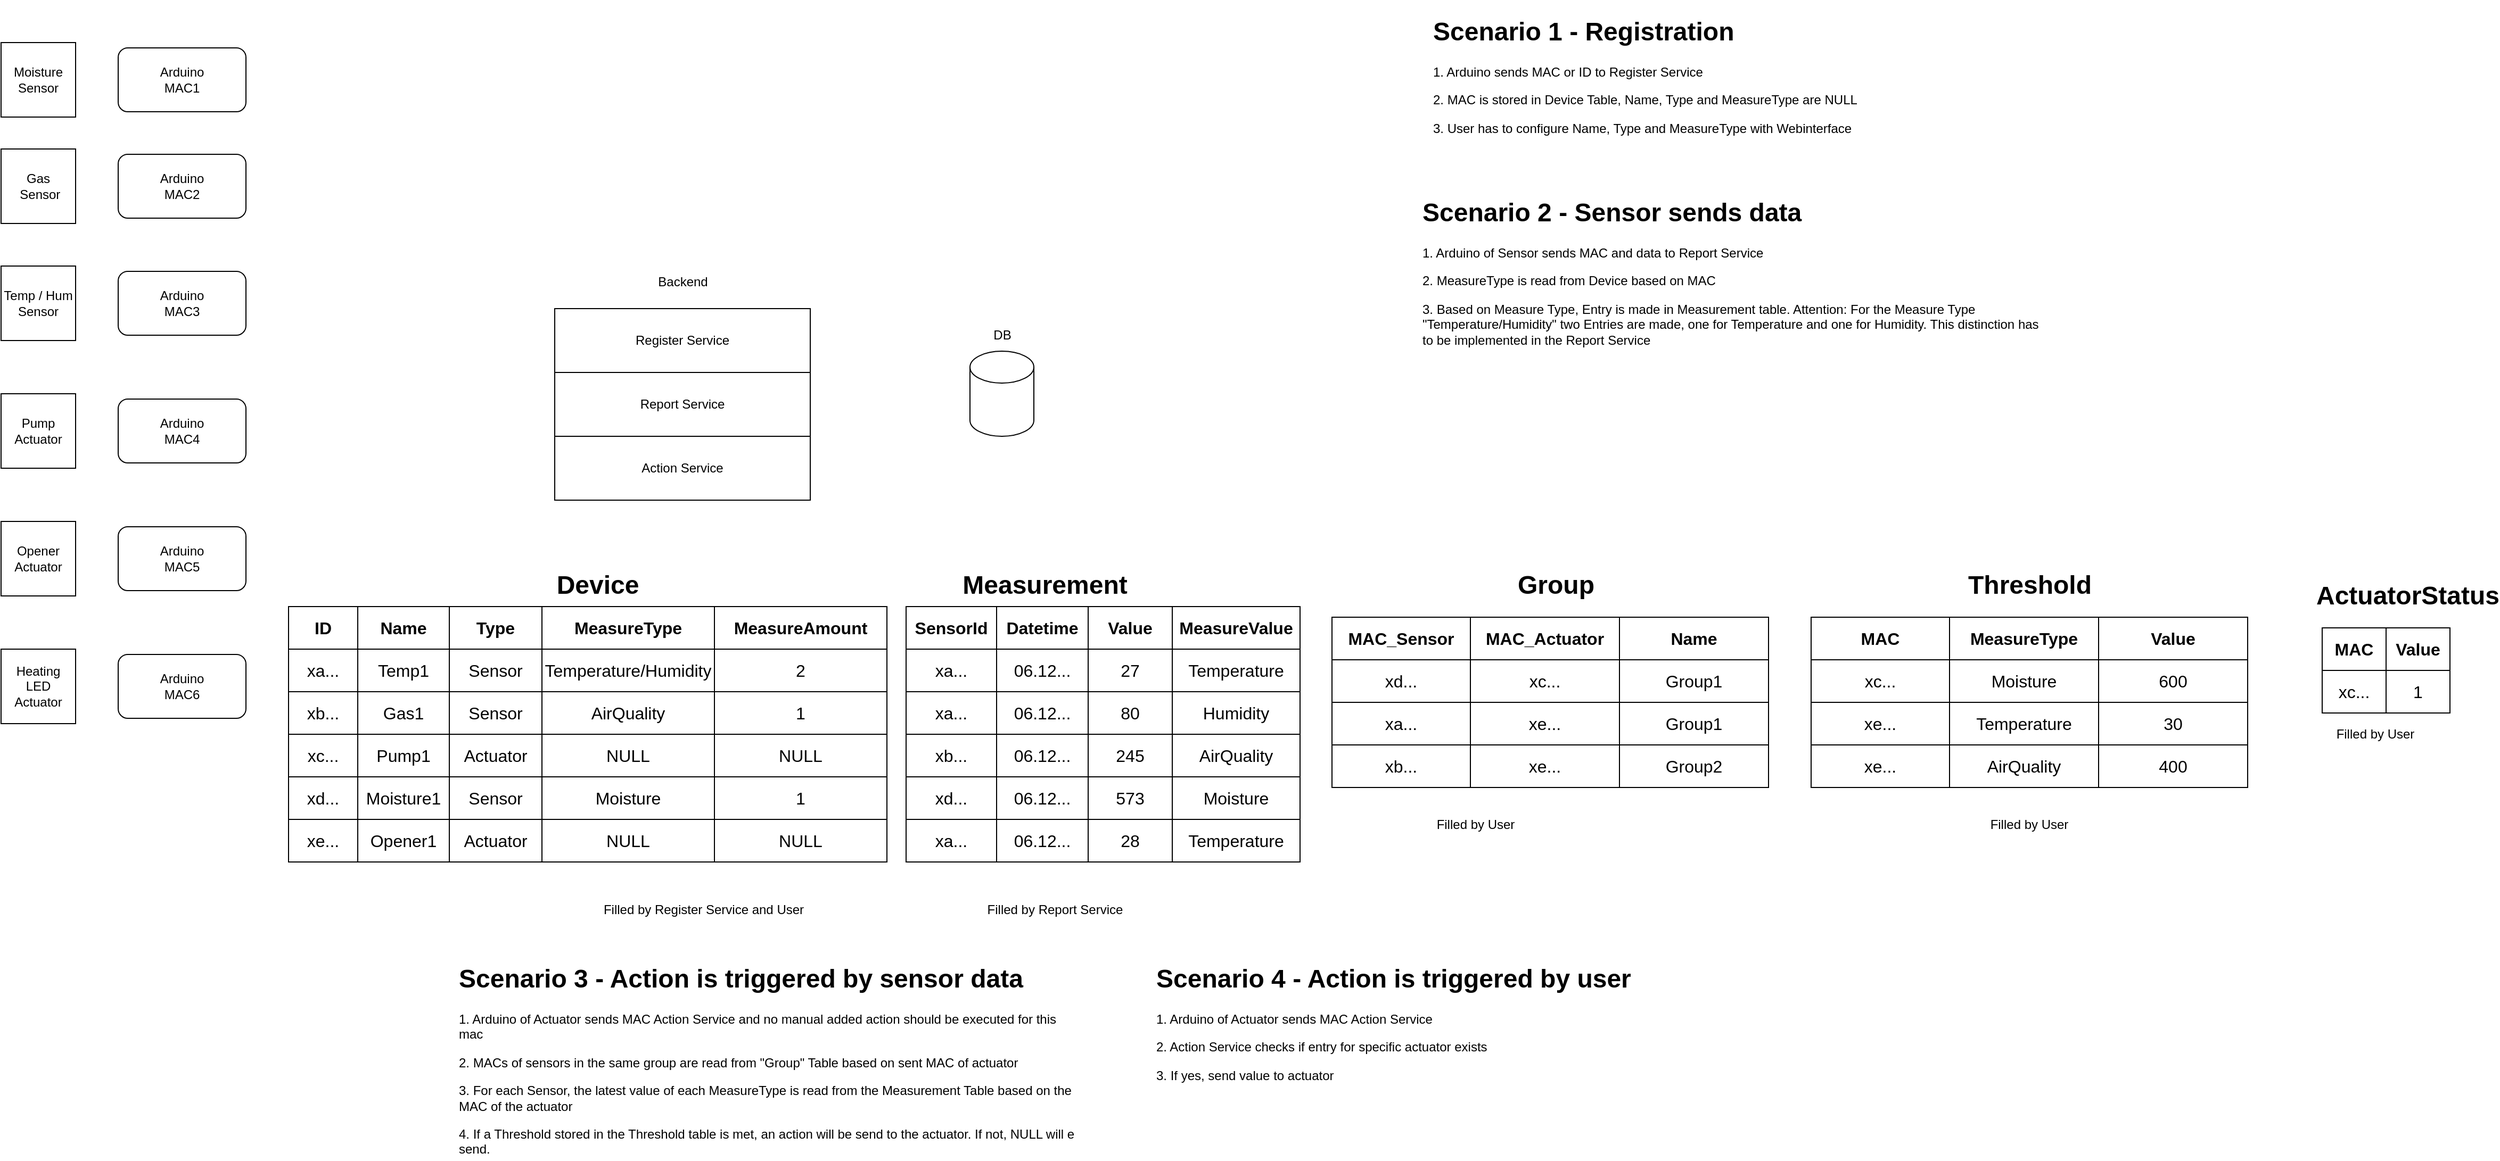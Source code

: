 <mxfile version="22.1.8" type="device">
  <diagram name="Page-1" id="NDN9KeNNC8J2o7ZwxCbk">
    <mxGraphModel dx="1311" dy="746" grid="1" gridSize="10" guides="1" tooltips="1" connect="1" arrows="1" fold="1" page="1" pageScale="1" pageWidth="850" pageHeight="1100" math="0" shadow="0">
      <root>
        <mxCell id="0" />
        <mxCell id="1" parent="0" />
        <mxCell id="V72TT_G_U1BwRDYPwamN-1" value="&lt;div&gt;Moisture&lt;/div&gt;&lt;div&gt;Sensor&lt;br&gt;&lt;/div&gt;" style="whiteSpace=wrap;html=1;aspect=fixed;" parent="1" vertex="1">
          <mxGeometry y="50" width="70" height="70" as="geometry" />
        </mxCell>
        <mxCell id="V72TT_G_U1BwRDYPwamN-2" value="&lt;div&gt;Arduino&lt;/div&gt;&lt;div&gt;MAC1&lt;br&gt;&lt;/div&gt;" style="rounded=1;whiteSpace=wrap;html=1;" parent="1" vertex="1">
          <mxGeometry x="110" y="55" width="120" height="60" as="geometry" />
        </mxCell>
        <mxCell id="V72TT_G_U1BwRDYPwamN-3" value="&lt;div&gt;Gas&lt;/div&gt;&lt;div&gt;&amp;nbsp;Sensor&lt;/div&gt;" style="whiteSpace=wrap;html=1;aspect=fixed;" parent="1" vertex="1">
          <mxGeometry y="150" width="70" height="70" as="geometry" />
        </mxCell>
        <mxCell id="V72TT_G_U1BwRDYPwamN-4" value="&lt;div&gt;Arduino&lt;/div&gt;&lt;div&gt;MAC2&lt;/div&gt;" style="rounded=1;whiteSpace=wrap;html=1;" parent="1" vertex="1">
          <mxGeometry x="110" y="155" width="120" height="60" as="geometry" />
        </mxCell>
        <mxCell id="V72TT_G_U1BwRDYPwamN-5" value="&lt;div&gt;Temp / Hum&lt;/div&gt;&lt;div&gt;Sensor&lt;br&gt;&lt;/div&gt;" style="whiteSpace=wrap;html=1;aspect=fixed;" parent="1" vertex="1">
          <mxGeometry y="260" width="70" height="70" as="geometry" />
        </mxCell>
        <mxCell id="V72TT_G_U1BwRDYPwamN-6" value="&lt;div&gt;Arduino&lt;/div&gt;&lt;div&gt;MAC3&lt;/div&gt;" style="rounded=1;whiteSpace=wrap;html=1;" parent="1" vertex="1">
          <mxGeometry x="110" y="265" width="120" height="60" as="geometry" />
        </mxCell>
        <mxCell id="V72TT_G_U1BwRDYPwamN-7" value="&lt;div&gt;Pump&lt;/div&gt;&lt;div&gt;Actuator&lt;br&gt;&lt;/div&gt;" style="whiteSpace=wrap;html=1;aspect=fixed;" parent="1" vertex="1">
          <mxGeometry y="380" width="70" height="70" as="geometry" />
        </mxCell>
        <mxCell id="V72TT_G_U1BwRDYPwamN-8" value="&lt;div&gt;Arduino&lt;/div&gt;&lt;div&gt;MAC4&lt;/div&gt;" style="rounded=1;whiteSpace=wrap;html=1;" parent="1" vertex="1">
          <mxGeometry x="110" y="385" width="120" height="60" as="geometry" />
        </mxCell>
        <mxCell id="V72TT_G_U1BwRDYPwamN-9" value="&lt;div&gt;Opener&lt;/div&gt;&lt;div&gt;Actuator&lt;br&gt;&lt;/div&gt;" style="whiteSpace=wrap;html=1;aspect=fixed;" parent="1" vertex="1">
          <mxGeometry y="500" width="70" height="70" as="geometry" />
        </mxCell>
        <mxCell id="V72TT_G_U1BwRDYPwamN-10" value="&lt;div&gt;Arduino&lt;/div&gt;&lt;div&gt;MAC5&lt;br&gt;&lt;/div&gt;" style="rounded=1;whiteSpace=wrap;html=1;" parent="1" vertex="1">
          <mxGeometry x="110" y="505" width="120" height="60" as="geometry" />
        </mxCell>
        <mxCell id="V72TT_G_U1BwRDYPwamN-11" value="&lt;div&gt;Heating LED&lt;/div&gt;&lt;div&gt;Actuator&lt;br&gt;&lt;/div&gt;" style="whiteSpace=wrap;html=1;aspect=fixed;" parent="1" vertex="1">
          <mxGeometry y="620" width="70" height="70" as="geometry" />
        </mxCell>
        <mxCell id="V72TT_G_U1BwRDYPwamN-12" value="&lt;div&gt;Arduino&lt;/div&gt;&lt;div&gt;MAC6&lt;br&gt;&lt;/div&gt;" style="rounded=1;whiteSpace=wrap;html=1;" parent="1" vertex="1">
          <mxGeometry x="110" y="625" width="120" height="60" as="geometry" />
        </mxCell>
        <mxCell id="V72TT_G_U1BwRDYPwamN-19" value="" style="group" parent="1" vertex="1" connectable="0">
          <mxGeometry x="520" y="260" width="240" height="220" as="geometry" />
        </mxCell>
        <mxCell id="V72TT_G_U1BwRDYPwamN-14" value="Backend" style="text;html=1;align=center;verticalAlign=middle;resizable=0;points=[];autosize=1;strokeColor=none;fillColor=none;" parent="V72TT_G_U1BwRDYPwamN-19" vertex="1">
          <mxGeometry x="85" width="70" height="30" as="geometry" />
        </mxCell>
        <mxCell id="V72TT_G_U1BwRDYPwamN-18" value="" style="group" parent="V72TT_G_U1BwRDYPwamN-19" vertex="1" connectable="0">
          <mxGeometry y="40" width="240" height="180" as="geometry" />
        </mxCell>
        <mxCell id="V72TT_G_U1BwRDYPwamN-13" value="" style="rounded=0;whiteSpace=wrap;html=1;" parent="V72TT_G_U1BwRDYPwamN-18" vertex="1">
          <mxGeometry width="240" height="180" as="geometry" />
        </mxCell>
        <mxCell id="V72TT_G_U1BwRDYPwamN-15" value="Register Service" style="rounded=0;whiteSpace=wrap;html=1;" parent="V72TT_G_U1BwRDYPwamN-18" vertex="1">
          <mxGeometry width="240" height="60" as="geometry" />
        </mxCell>
        <mxCell id="V72TT_G_U1BwRDYPwamN-16" value="Report Service" style="rounded=0;whiteSpace=wrap;html=1;" parent="V72TT_G_U1BwRDYPwamN-18" vertex="1">
          <mxGeometry y="60" width="240" height="60" as="geometry" />
        </mxCell>
        <mxCell id="V72TT_G_U1BwRDYPwamN-17" value="Action Service" style="rounded=0;whiteSpace=wrap;html=1;" parent="V72TT_G_U1BwRDYPwamN-18" vertex="1">
          <mxGeometry y="120" width="240" height="60" as="geometry" />
        </mxCell>
        <mxCell id="V72TT_G_U1BwRDYPwamN-20" value="" style="shape=cylinder3;whiteSpace=wrap;html=1;boundedLbl=1;backgroundOutline=1;size=15;" parent="1" vertex="1">
          <mxGeometry x="910" y="340" width="60" height="80" as="geometry" />
        </mxCell>
        <mxCell id="V72TT_G_U1BwRDYPwamN-21" value="DB" style="text;html=1;align=center;verticalAlign=middle;resizable=0;points=[];autosize=1;strokeColor=none;fillColor=none;" parent="1" vertex="1">
          <mxGeometry x="920" y="310" width="40" height="30" as="geometry" />
        </mxCell>
        <mxCell id="V72TT_G_U1BwRDYPwamN-42" value="" style="shape=table;startSize=0;container=1;collapsible=0;childLayout=tableLayout;fontSize=16;" parent="1" vertex="1">
          <mxGeometry x="850" y="580" width="370" height="240" as="geometry" />
        </mxCell>
        <mxCell id="V72TT_G_U1BwRDYPwamN-43" value="" style="shape=tableRow;horizontal=0;startSize=0;swimlaneHead=0;swimlaneBody=0;strokeColor=inherit;top=0;left=0;bottom=0;right=0;collapsible=0;dropTarget=0;fillColor=none;points=[[0,0.5],[1,0.5]];portConstraint=eastwest;fontSize=16;" parent="V72TT_G_U1BwRDYPwamN-42" vertex="1">
          <mxGeometry width="370" height="40" as="geometry" />
        </mxCell>
        <mxCell id="V72TT_G_U1BwRDYPwamN-153" value="&lt;b&gt;SensorId&lt;/b&gt;" style="shape=partialRectangle;html=1;whiteSpace=wrap;connectable=0;strokeColor=inherit;overflow=hidden;fillColor=none;top=0;left=0;bottom=0;right=0;pointerEvents=1;fontSize=16;" parent="V72TT_G_U1BwRDYPwamN-43" vertex="1">
          <mxGeometry width="85" height="40" as="geometry">
            <mxRectangle width="85" height="40" as="alternateBounds" />
          </mxGeometry>
        </mxCell>
        <mxCell id="V72TT_G_U1BwRDYPwamN-44" value="&lt;b&gt;Datetime&lt;/b&gt;" style="shape=partialRectangle;html=1;whiteSpace=wrap;connectable=0;strokeColor=inherit;overflow=hidden;fillColor=none;top=0;left=0;bottom=0;right=0;pointerEvents=1;fontSize=16;" parent="V72TT_G_U1BwRDYPwamN-43" vertex="1">
          <mxGeometry x="85" width="86" height="40" as="geometry">
            <mxRectangle width="86" height="40" as="alternateBounds" />
          </mxGeometry>
        </mxCell>
        <mxCell id="V72TT_G_U1BwRDYPwamN-45" value="&lt;b&gt;Value&lt;/b&gt;" style="shape=partialRectangle;html=1;whiteSpace=wrap;connectable=0;strokeColor=inherit;overflow=hidden;fillColor=none;top=0;left=0;bottom=0;right=0;pointerEvents=1;fontSize=16;" parent="V72TT_G_U1BwRDYPwamN-43" vertex="1">
          <mxGeometry x="171" width="79" height="40" as="geometry">
            <mxRectangle width="79" height="40" as="alternateBounds" />
          </mxGeometry>
        </mxCell>
        <mxCell id="V72TT_G_U1BwRDYPwamN-46" value="&lt;b&gt;MeasureValue&lt;/b&gt;" style="shape=partialRectangle;html=1;whiteSpace=wrap;connectable=0;strokeColor=inherit;overflow=hidden;fillColor=none;top=0;left=0;bottom=0;right=0;pointerEvents=1;fontSize=16;" parent="V72TT_G_U1BwRDYPwamN-43" vertex="1">
          <mxGeometry x="250" width="120" height="40" as="geometry">
            <mxRectangle width="120" height="40" as="alternateBounds" />
          </mxGeometry>
        </mxCell>
        <mxCell id="V72TT_G_U1BwRDYPwamN-47" value="" style="shape=tableRow;horizontal=0;startSize=0;swimlaneHead=0;swimlaneBody=0;strokeColor=inherit;top=0;left=0;bottom=0;right=0;collapsible=0;dropTarget=0;fillColor=none;points=[[0,0.5],[1,0.5]];portConstraint=eastwest;fontSize=16;" parent="V72TT_G_U1BwRDYPwamN-42" vertex="1">
          <mxGeometry y="40" width="370" height="40" as="geometry" />
        </mxCell>
        <mxCell id="V72TT_G_U1BwRDYPwamN-154" value="xa..." style="shape=partialRectangle;html=1;whiteSpace=wrap;connectable=0;strokeColor=inherit;overflow=hidden;fillColor=none;top=0;left=0;bottom=0;right=0;pointerEvents=1;fontSize=16;" parent="V72TT_G_U1BwRDYPwamN-47" vertex="1">
          <mxGeometry width="85" height="40" as="geometry">
            <mxRectangle width="85" height="40" as="alternateBounds" />
          </mxGeometry>
        </mxCell>
        <mxCell id="V72TT_G_U1BwRDYPwamN-48" value="06.12..." style="shape=partialRectangle;html=1;whiteSpace=wrap;connectable=0;strokeColor=inherit;overflow=hidden;fillColor=none;top=0;left=0;bottom=0;right=0;pointerEvents=1;fontSize=16;" parent="V72TT_G_U1BwRDYPwamN-47" vertex="1">
          <mxGeometry x="85" width="86" height="40" as="geometry">
            <mxRectangle width="86" height="40" as="alternateBounds" />
          </mxGeometry>
        </mxCell>
        <mxCell id="V72TT_G_U1BwRDYPwamN-49" value="27" style="shape=partialRectangle;html=1;whiteSpace=wrap;connectable=0;strokeColor=inherit;overflow=hidden;fillColor=none;top=0;left=0;bottom=0;right=0;pointerEvents=1;fontSize=16;" parent="V72TT_G_U1BwRDYPwamN-47" vertex="1">
          <mxGeometry x="171" width="79" height="40" as="geometry">
            <mxRectangle width="79" height="40" as="alternateBounds" />
          </mxGeometry>
        </mxCell>
        <mxCell id="V72TT_G_U1BwRDYPwamN-50" value="Temperature" style="shape=partialRectangle;html=1;whiteSpace=wrap;connectable=0;strokeColor=inherit;overflow=hidden;fillColor=none;top=0;left=0;bottom=0;right=0;pointerEvents=1;fontSize=16;" parent="V72TT_G_U1BwRDYPwamN-47" vertex="1">
          <mxGeometry x="250" width="120" height="40" as="geometry">
            <mxRectangle width="120" height="40" as="alternateBounds" />
          </mxGeometry>
        </mxCell>
        <mxCell id="V72TT_G_U1BwRDYPwamN-51" value="" style="shape=tableRow;horizontal=0;startSize=0;swimlaneHead=0;swimlaneBody=0;strokeColor=inherit;top=0;left=0;bottom=0;right=0;collapsible=0;dropTarget=0;fillColor=none;points=[[0,0.5],[1,0.5]];portConstraint=eastwest;fontSize=16;" parent="V72TT_G_U1BwRDYPwamN-42" vertex="1">
          <mxGeometry y="80" width="370" height="40" as="geometry" />
        </mxCell>
        <mxCell id="V72TT_G_U1BwRDYPwamN-155" value="xa..." style="shape=partialRectangle;html=1;whiteSpace=wrap;connectable=0;strokeColor=inherit;overflow=hidden;fillColor=none;top=0;left=0;bottom=0;right=0;pointerEvents=1;fontSize=16;" parent="V72TT_G_U1BwRDYPwamN-51" vertex="1">
          <mxGeometry width="85" height="40" as="geometry">
            <mxRectangle width="85" height="40" as="alternateBounds" />
          </mxGeometry>
        </mxCell>
        <mxCell id="V72TT_G_U1BwRDYPwamN-52" value="06.12..." style="shape=partialRectangle;html=1;whiteSpace=wrap;connectable=0;strokeColor=inherit;overflow=hidden;fillColor=none;top=0;left=0;bottom=0;right=0;pointerEvents=1;fontSize=16;" parent="V72TT_G_U1BwRDYPwamN-51" vertex="1">
          <mxGeometry x="85" width="86" height="40" as="geometry">
            <mxRectangle width="86" height="40" as="alternateBounds" />
          </mxGeometry>
        </mxCell>
        <mxCell id="V72TT_G_U1BwRDYPwamN-53" value="80" style="shape=partialRectangle;html=1;whiteSpace=wrap;connectable=0;strokeColor=inherit;overflow=hidden;fillColor=none;top=0;left=0;bottom=0;right=0;pointerEvents=1;fontSize=16;" parent="V72TT_G_U1BwRDYPwamN-51" vertex="1">
          <mxGeometry x="171" width="79" height="40" as="geometry">
            <mxRectangle width="79" height="40" as="alternateBounds" />
          </mxGeometry>
        </mxCell>
        <mxCell id="V72TT_G_U1BwRDYPwamN-54" value="Humidity" style="shape=partialRectangle;html=1;whiteSpace=wrap;connectable=0;strokeColor=inherit;overflow=hidden;fillColor=none;top=0;left=0;bottom=0;right=0;pointerEvents=1;fontSize=16;" parent="V72TT_G_U1BwRDYPwamN-51" vertex="1">
          <mxGeometry x="250" width="120" height="40" as="geometry">
            <mxRectangle width="120" height="40" as="alternateBounds" />
          </mxGeometry>
        </mxCell>
        <mxCell id="V72TT_G_U1BwRDYPwamN-168" style="shape=tableRow;horizontal=0;startSize=0;swimlaneHead=0;swimlaneBody=0;strokeColor=inherit;top=0;left=0;bottom=0;right=0;collapsible=0;dropTarget=0;fillColor=none;points=[[0,0.5],[1,0.5]];portConstraint=eastwest;fontSize=16;" parent="V72TT_G_U1BwRDYPwamN-42" vertex="1">
          <mxGeometry y="120" width="370" height="40" as="geometry" />
        </mxCell>
        <mxCell id="V72TT_G_U1BwRDYPwamN-169" value="xb..." style="shape=partialRectangle;html=1;whiteSpace=wrap;connectable=0;strokeColor=inherit;overflow=hidden;fillColor=none;top=0;left=0;bottom=0;right=0;pointerEvents=1;fontSize=16;" parent="V72TT_G_U1BwRDYPwamN-168" vertex="1">
          <mxGeometry width="85" height="40" as="geometry">
            <mxRectangle width="85" height="40" as="alternateBounds" />
          </mxGeometry>
        </mxCell>
        <mxCell id="V72TT_G_U1BwRDYPwamN-170" value="06.12..." style="shape=partialRectangle;html=1;whiteSpace=wrap;connectable=0;strokeColor=inherit;overflow=hidden;fillColor=none;top=0;left=0;bottom=0;right=0;pointerEvents=1;fontSize=16;" parent="V72TT_G_U1BwRDYPwamN-168" vertex="1">
          <mxGeometry x="85" width="86" height="40" as="geometry">
            <mxRectangle width="86" height="40" as="alternateBounds" />
          </mxGeometry>
        </mxCell>
        <mxCell id="V72TT_G_U1BwRDYPwamN-171" value="245" style="shape=partialRectangle;html=1;whiteSpace=wrap;connectable=0;strokeColor=inherit;overflow=hidden;fillColor=none;top=0;left=0;bottom=0;right=0;pointerEvents=1;fontSize=16;" parent="V72TT_G_U1BwRDYPwamN-168" vertex="1">
          <mxGeometry x="171" width="79" height="40" as="geometry">
            <mxRectangle width="79" height="40" as="alternateBounds" />
          </mxGeometry>
        </mxCell>
        <mxCell id="V72TT_G_U1BwRDYPwamN-172" value="AirQuality" style="shape=partialRectangle;html=1;whiteSpace=wrap;connectable=0;strokeColor=inherit;overflow=hidden;fillColor=none;top=0;left=0;bottom=0;right=0;pointerEvents=1;fontSize=16;" parent="V72TT_G_U1BwRDYPwamN-168" vertex="1">
          <mxGeometry x="250" width="120" height="40" as="geometry">
            <mxRectangle width="120" height="40" as="alternateBounds" />
          </mxGeometry>
        </mxCell>
        <mxCell id="V72TT_G_U1BwRDYPwamN-162" style="shape=tableRow;horizontal=0;startSize=0;swimlaneHead=0;swimlaneBody=0;strokeColor=inherit;top=0;left=0;bottom=0;right=0;collapsible=0;dropTarget=0;fillColor=none;points=[[0,0.5],[1,0.5]];portConstraint=eastwest;fontSize=16;" parent="V72TT_G_U1BwRDYPwamN-42" vertex="1">
          <mxGeometry y="160" width="370" height="40" as="geometry" />
        </mxCell>
        <mxCell id="V72TT_G_U1BwRDYPwamN-163" value="xd..." style="shape=partialRectangle;html=1;whiteSpace=wrap;connectable=0;strokeColor=inherit;overflow=hidden;fillColor=none;top=0;left=0;bottom=0;right=0;pointerEvents=1;fontSize=16;" parent="V72TT_G_U1BwRDYPwamN-162" vertex="1">
          <mxGeometry width="85" height="40" as="geometry">
            <mxRectangle width="85" height="40" as="alternateBounds" />
          </mxGeometry>
        </mxCell>
        <mxCell id="V72TT_G_U1BwRDYPwamN-164" value="06.12..." style="shape=partialRectangle;html=1;whiteSpace=wrap;connectable=0;strokeColor=inherit;overflow=hidden;fillColor=none;top=0;left=0;bottom=0;right=0;pointerEvents=1;fontSize=16;" parent="V72TT_G_U1BwRDYPwamN-162" vertex="1">
          <mxGeometry x="85" width="86" height="40" as="geometry">
            <mxRectangle width="86" height="40" as="alternateBounds" />
          </mxGeometry>
        </mxCell>
        <mxCell id="V72TT_G_U1BwRDYPwamN-165" value="573" style="shape=partialRectangle;html=1;whiteSpace=wrap;connectable=0;strokeColor=inherit;overflow=hidden;fillColor=none;top=0;left=0;bottom=0;right=0;pointerEvents=1;fontSize=16;" parent="V72TT_G_U1BwRDYPwamN-162" vertex="1">
          <mxGeometry x="171" width="79" height="40" as="geometry">
            <mxRectangle width="79" height="40" as="alternateBounds" />
          </mxGeometry>
        </mxCell>
        <mxCell id="V72TT_G_U1BwRDYPwamN-166" value="Moisture" style="shape=partialRectangle;html=1;whiteSpace=wrap;connectable=0;strokeColor=inherit;overflow=hidden;fillColor=none;top=0;left=0;bottom=0;right=0;pointerEvents=1;fontSize=16;" parent="V72TT_G_U1BwRDYPwamN-162" vertex="1">
          <mxGeometry x="250" width="120" height="40" as="geometry">
            <mxRectangle width="120" height="40" as="alternateBounds" />
          </mxGeometry>
        </mxCell>
        <mxCell id="V72TT_G_U1BwRDYPwamN-156" style="shape=tableRow;horizontal=0;startSize=0;swimlaneHead=0;swimlaneBody=0;strokeColor=inherit;top=0;left=0;bottom=0;right=0;collapsible=0;dropTarget=0;fillColor=none;points=[[0,0.5],[1,0.5]];portConstraint=eastwest;fontSize=16;" parent="V72TT_G_U1BwRDYPwamN-42" vertex="1">
          <mxGeometry y="200" width="370" height="40" as="geometry" />
        </mxCell>
        <mxCell id="V72TT_G_U1BwRDYPwamN-157" value="xa..." style="shape=partialRectangle;html=1;whiteSpace=wrap;connectable=0;strokeColor=inherit;overflow=hidden;fillColor=none;top=0;left=0;bottom=0;right=0;pointerEvents=1;fontSize=16;" parent="V72TT_G_U1BwRDYPwamN-156" vertex="1">
          <mxGeometry width="85" height="40" as="geometry">
            <mxRectangle width="85" height="40" as="alternateBounds" />
          </mxGeometry>
        </mxCell>
        <mxCell id="V72TT_G_U1BwRDYPwamN-158" value="06.12..." style="shape=partialRectangle;html=1;whiteSpace=wrap;connectable=0;strokeColor=inherit;overflow=hidden;fillColor=none;top=0;left=0;bottom=0;right=0;pointerEvents=1;fontSize=16;" parent="V72TT_G_U1BwRDYPwamN-156" vertex="1">
          <mxGeometry x="85" width="86" height="40" as="geometry">
            <mxRectangle width="86" height="40" as="alternateBounds" />
          </mxGeometry>
        </mxCell>
        <mxCell id="V72TT_G_U1BwRDYPwamN-159" value="28" style="shape=partialRectangle;html=1;whiteSpace=wrap;connectable=0;strokeColor=inherit;overflow=hidden;fillColor=none;top=0;left=0;bottom=0;right=0;pointerEvents=1;fontSize=16;" parent="V72TT_G_U1BwRDYPwamN-156" vertex="1">
          <mxGeometry x="171" width="79" height="40" as="geometry">
            <mxRectangle width="79" height="40" as="alternateBounds" />
          </mxGeometry>
        </mxCell>
        <mxCell id="V72TT_G_U1BwRDYPwamN-160" value="Temperature" style="shape=partialRectangle;html=1;whiteSpace=wrap;connectable=0;strokeColor=inherit;overflow=hidden;fillColor=none;top=0;left=0;bottom=0;right=0;pointerEvents=1;fontSize=16;" parent="V72TT_G_U1BwRDYPwamN-156" vertex="1">
          <mxGeometry x="250" width="120" height="40" as="geometry">
            <mxRectangle width="120" height="40" as="alternateBounds" />
          </mxGeometry>
        </mxCell>
        <mxCell id="V72TT_G_U1BwRDYPwamN-55" value="Measurement" style="text;strokeColor=none;fillColor=none;html=1;fontSize=24;fontStyle=1;verticalAlign=middle;align=center;" parent="1" vertex="1">
          <mxGeometry x="930" y="540" width="100" height="40" as="geometry" />
        </mxCell>
        <mxCell id="V72TT_G_U1BwRDYPwamN-114" value="" style="shape=table;startSize=0;container=1;collapsible=0;childLayout=tableLayout;fontSize=16;" parent="1" vertex="1">
          <mxGeometry x="2180" y="600" width="120" height="80" as="geometry" />
        </mxCell>
        <mxCell id="V72TT_G_U1BwRDYPwamN-115" value="" style="shape=tableRow;horizontal=0;startSize=0;swimlaneHead=0;swimlaneBody=0;strokeColor=inherit;top=0;left=0;bottom=0;right=0;collapsible=0;dropTarget=0;fillColor=none;points=[[0,0.5],[1,0.5]];portConstraint=eastwest;fontSize=16;" parent="V72TT_G_U1BwRDYPwamN-114" vertex="1">
          <mxGeometry width="120" height="40" as="geometry" />
        </mxCell>
        <mxCell id="V72TT_G_U1BwRDYPwamN-116" value="&lt;b&gt;MAC&lt;/b&gt;" style="shape=partialRectangle;html=1;whiteSpace=wrap;connectable=0;strokeColor=inherit;overflow=hidden;fillColor=none;top=0;left=0;bottom=0;right=0;pointerEvents=1;fontSize=16;" parent="V72TT_G_U1BwRDYPwamN-115" vertex="1">
          <mxGeometry width="60" height="40" as="geometry">
            <mxRectangle width="60" height="40" as="alternateBounds" />
          </mxGeometry>
        </mxCell>
        <mxCell id="V72TT_G_U1BwRDYPwamN-117" value="&lt;b&gt;Value&lt;/b&gt;" style="shape=partialRectangle;html=1;whiteSpace=wrap;connectable=0;strokeColor=inherit;overflow=hidden;fillColor=none;top=0;left=0;bottom=0;right=0;pointerEvents=1;fontSize=16;" parent="V72TT_G_U1BwRDYPwamN-115" vertex="1">
          <mxGeometry x="60" width="60" height="40" as="geometry">
            <mxRectangle width="60" height="40" as="alternateBounds" />
          </mxGeometry>
        </mxCell>
        <mxCell id="V72TT_G_U1BwRDYPwamN-119" value="" style="shape=tableRow;horizontal=0;startSize=0;swimlaneHead=0;swimlaneBody=0;strokeColor=inherit;top=0;left=0;bottom=0;right=0;collapsible=0;dropTarget=0;fillColor=none;points=[[0,0.5],[1,0.5]];portConstraint=eastwest;fontSize=16;" parent="V72TT_G_U1BwRDYPwamN-114" vertex="1">
          <mxGeometry y="40" width="120" height="40" as="geometry" />
        </mxCell>
        <mxCell id="V72TT_G_U1BwRDYPwamN-120" value="xc..." style="shape=partialRectangle;html=1;whiteSpace=wrap;connectable=0;strokeColor=inherit;overflow=hidden;fillColor=none;top=0;left=0;bottom=0;right=0;pointerEvents=1;fontSize=16;" parent="V72TT_G_U1BwRDYPwamN-119" vertex="1">
          <mxGeometry width="60" height="40" as="geometry">
            <mxRectangle width="60" height="40" as="alternateBounds" />
          </mxGeometry>
        </mxCell>
        <mxCell id="V72TT_G_U1BwRDYPwamN-121" value="1" style="shape=partialRectangle;html=1;whiteSpace=wrap;connectable=0;strokeColor=inherit;overflow=hidden;fillColor=none;top=0;left=0;bottom=0;right=0;pointerEvents=1;fontSize=16;" parent="V72TT_G_U1BwRDYPwamN-119" vertex="1">
          <mxGeometry x="60" width="60" height="40" as="geometry">
            <mxRectangle width="60" height="40" as="alternateBounds" />
          </mxGeometry>
        </mxCell>
        <mxCell id="V72TT_G_U1BwRDYPwamN-140" value="ActuatorStatus" style="text;strokeColor=none;fillColor=none;html=1;fontSize=24;fontStyle=1;verticalAlign=middle;align=center;" parent="1" vertex="1">
          <mxGeometry x="2210" y="550" width="100" height="40" as="geometry" />
        </mxCell>
        <mxCell id="V72TT_G_U1BwRDYPwamN-26" value="" style="shape=table;startSize=0;container=1;collapsible=0;childLayout=tableLayout;fontSize=16;" parent="1" vertex="1">
          <mxGeometry x="270" y="580" width="562" height="240" as="geometry" />
        </mxCell>
        <mxCell id="V72TT_G_U1BwRDYPwamN-27" value="" style="shape=tableRow;horizontal=0;startSize=0;swimlaneHead=0;swimlaneBody=0;strokeColor=inherit;top=0;left=0;bottom=0;right=0;collapsible=0;dropTarget=0;fillColor=none;points=[[0,0.5],[1,0.5]];portConstraint=eastwest;fontSize=16;" parent="V72TT_G_U1BwRDYPwamN-26" vertex="1">
          <mxGeometry width="562" height="40" as="geometry" />
        </mxCell>
        <mxCell id="V72TT_G_U1BwRDYPwamN-28" value="&lt;b&gt;ID&lt;/b&gt;" style="shape=partialRectangle;html=1;whiteSpace=wrap;connectable=0;strokeColor=inherit;overflow=hidden;fillColor=none;top=0;left=0;bottom=0;right=0;pointerEvents=1;fontSize=16;" parent="V72TT_G_U1BwRDYPwamN-27" vertex="1">
          <mxGeometry width="65" height="40" as="geometry">
            <mxRectangle width="65" height="40" as="alternateBounds" />
          </mxGeometry>
        </mxCell>
        <mxCell id="V72TT_G_U1BwRDYPwamN-29" value="&lt;b&gt;Name&lt;/b&gt;" style="shape=partialRectangle;html=1;whiteSpace=wrap;connectable=0;strokeColor=inherit;overflow=hidden;fillColor=none;top=0;left=0;bottom=0;right=0;pointerEvents=1;fontSize=16;" parent="V72TT_G_U1BwRDYPwamN-27" vertex="1">
          <mxGeometry x="65" width="86" height="40" as="geometry">
            <mxRectangle width="86" height="40" as="alternateBounds" />
          </mxGeometry>
        </mxCell>
        <mxCell id="V72TT_G_U1BwRDYPwamN-30" value="&lt;b&gt;Type&lt;/b&gt;" style="shape=partialRectangle;html=1;whiteSpace=wrap;connectable=0;strokeColor=inherit;overflow=hidden;fillColor=none;top=0;left=0;bottom=0;right=0;pointerEvents=1;fontSize=16;" parent="V72TT_G_U1BwRDYPwamN-27" vertex="1">
          <mxGeometry x="151" width="87" height="40" as="geometry">
            <mxRectangle width="87" height="40" as="alternateBounds" />
          </mxGeometry>
        </mxCell>
        <mxCell id="V72TT_G_U1BwRDYPwamN-204" value="&lt;b&gt;MeasureType&lt;/b&gt;" style="shape=partialRectangle;html=1;whiteSpace=wrap;connectable=0;strokeColor=inherit;overflow=hidden;fillColor=none;top=0;left=0;bottom=0;right=0;pointerEvents=1;fontSize=16;" parent="V72TT_G_U1BwRDYPwamN-27" vertex="1">
          <mxGeometry x="238" width="162" height="40" as="geometry">
            <mxRectangle width="162" height="40" as="alternateBounds" />
          </mxGeometry>
        </mxCell>
        <mxCell id="4pKMBmeQQrZ5M2BqafAm-1" value="&lt;b&gt;MeasureAmount&lt;/b&gt;" style="shape=partialRectangle;html=1;whiteSpace=wrap;connectable=0;strokeColor=inherit;overflow=hidden;fillColor=none;top=0;left=0;bottom=0;right=0;pointerEvents=1;fontSize=16;" vertex="1" parent="V72TT_G_U1BwRDYPwamN-27">
          <mxGeometry x="400" width="162" height="40" as="geometry">
            <mxRectangle width="162" height="40" as="alternateBounds" />
          </mxGeometry>
        </mxCell>
        <mxCell id="V72TT_G_U1BwRDYPwamN-31" value="" style="shape=tableRow;horizontal=0;startSize=0;swimlaneHead=0;swimlaneBody=0;strokeColor=inherit;top=0;left=0;bottom=0;right=0;collapsible=0;dropTarget=0;fillColor=none;points=[[0,0.5],[1,0.5]];portConstraint=eastwest;fontSize=16;" parent="V72TT_G_U1BwRDYPwamN-26" vertex="1">
          <mxGeometry y="40" width="562" height="40" as="geometry" />
        </mxCell>
        <mxCell id="V72TT_G_U1BwRDYPwamN-32" value="xa..." style="shape=partialRectangle;html=1;whiteSpace=wrap;connectable=0;strokeColor=inherit;overflow=hidden;fillColor=none;top=0;left=0;bottom=0;right=0;pointerEvents=1;fontSize=16;" parent="V72TT_G_U1BwRDYPwamN-31" vertex="1">
          <mxGeometry width="65" height="40" as="geometry">
            <mxRectangle width="65" height="40" as="alternateBounds" />
          </mxGeometry>
        </mxCell>
        <mxCell id="V72TT_G_U1BwRDYPwamN-33" value="Temp1" style="shape=partialRectangle;html=1;whiteSpace=wrap;connectable=0;strokeColor=inherit;overflow=hidden;fillColor=none;top=0;left=0;bottom=0;right=0;pointerEvents=1;fontSize=16;" parent="V72TT_G_U1BwRDYPwamN-31" vertex="1">
          <mxGeometry x="65" width="86" height="40" as="geometry">
            <mxRectangle width="86" height="40" as="alternateBounds" />
          </mxGeometry>
        </mxCell>
        <mxCell id="V72TT_G_U1BwRDYPwamN-34" value="Sensor" style="shape=partialRectangle;html=1;whiteSpace=wrap;connectable=0;strokeColor=inherit;overflow=hidden;fillColor=none;top=0;left=0;bottom=0;right=0;pointerEvents=1;fontSize=16;" parent="V72TT_G_U1BwRDYPwamN-31" vertex="1">
          <mxGeometry x="151" width="87" height="40" as="geometry">
            <mxRectangle width="87" height="40" as="alternateBounds" />
          </mxGeometry>
        </mxCell>
        <mxCell id="V72TT_G_U1BwRDYPwamN-205" value="Temperature/Humidity" style="shape=partialRectangle;html=1;whiteSpace=wrap;connectable=0;strokeColor=inherit;overflow=hidden;fillColor=none;top=0;left=0;bottom=0;right=0;pointerEvents=1;fontSize=16;" parent="V72TT_G_U1BwRDYPwamN-31" vertex="1">
          <mxGeometry x="238" width="162" height="40" as="geometry">
            <mxRectangle width="162" height="40" as="alternateBounds" />
          </mxGeometry>
        </mxCell>
        <mxCell id="4pKMBmeQQrZ5M2BqafAm-2" value="2" style="shape=partialRectangle;html=1;whiteSpace=wrap;connectable=0;strokeColor=inherit;overflow=hidden;fillColor=none;top=0;left=0;bottom=0;right=0;pointerEvents=1;fontSize=16;" vertex="1" parent="V72TT_G_U1BwRDYPwamN-31">
          <mxGeometry x="400" width="162" height="40" as="geometry">
            <mxRectangle width="162" height="40" as="alternateBounds" />
          </mxGeometry>
        </mxCell>
        <mxCell id="V72TT_G_U1BwRDYPwamN-35" value="" style="shape=tableRow;horizontal=0;startSize=0;swimlaneHead=0;swimlaneBody=0;strokeColor=inherit;top=0;left=0;bottom=0;right=0;collapsible=0;dropTarget=0;fillColor=none;points=[[0,0.5],[1,0.5]];portConstraint=eastwest;fontSize=16;" parent="V72TT_G_U1BwRDYPwamN-26" vertex="1">
          <mxGeometry y="80" width="562" height="40" as="geometry" />
        </mxCell>
        <mxCell id="V72TT_G_U1BwRDYPwamN-36" value="xb..." style="shape=partialRectangle;html=1;whiteSpace=wrap;connectable=0;strokeColor=inherit;overflow=hidden;fillColor=none;top=0;left=0;bottom=0;right=0;pointerEvents=1;fontSize=16;" parent="V72TT_G_U1BwRDYPwamN-35" vertex="1">
          <mxGeometry width="65" height="40" as="geometry">
            <mxRectangle width="65" height="40" as="alternateBounds" />
          </mxGeometry>
        </mxCell>
        <mxCell id="V72TT_G_U1BwRDYPwamN-37" value="Gas1" style="shape=partialRectangle;html=1;whiteSpace=wrap;connectable=0;strokeColor=inherit;overflow=hidden;fillColor=none;top=0;left=0;bottom=0;right=0;pointerEvents=1;fontSize=16;" parent="V72TT_G_U1BwRDYPwamN-35" vertex="1">
          <mxGeometry x="65" width="86" height="40" as="geometry">
            <mxRectangle width="86" height="40" as="alternateBounds" />
          </mxGeometry>
        </mxCell>
        <mxCell id="V72TT_G_U1BwRDYPwamN-38" value="Sensor" style="shape=partialRectangle;html=1;whiteSpace=wrap;connectable=0;strokeColor=inherit;overflow=hidden;fillColor=none;top=0;left=0;bottom=0;right=0;pointerEvents=1;fontSize=16;" parent="V72TT_G_U1BwRDYPwamN-35" vertex="1">
          <mxGeometry x="151" width="87" height="40" as="geometry">
            <mxRectangle width="87" height="40" as="alternateBounds" />
          </mxGeometry>
        </mxCell>
        <mxCell id="V72TT_G_U1BwRDYPwamN-206" value="AirQuality" style="shape=partialRectangle;html=1;whiteSpace=wrap;connectable=0;strokeColor=inherit;overflow=hidden;fillColor=none;top=0;left=0;bottom=0;right=0;pointerEvents=1;fontSize=16;" parent="V72TT_G_U1BwRDYPwamN-35" vertex="1">
          <mxGeometry x="238" width="162" height="40" as="geometry">
            <mxRectangle width="162" height="40" as="alternateBounds" />
          </mxGeometry>
        </mxCell>
        <mxCell id="4pKMBmeQQrZ5M2BqafAm-3" value="1" style="shape=partialRectangle;html=1;whiteSpace=wrap;connectable=0;strokeColor=inherit;overflow=hidden;fillColor=none;top=0;left=0;bottom=0;right=0;pointerEvents=1;fontSize=16;" vertex="1" parent="V72TT_G_U1BwRDYPwamN-35">
          <mxGeometry x="400" width="162" height="40" as="geometry">
            <mxRectangle width="162" height="40" as="alternateBounds" />
          </mxGeometry>
        </mxCell>
        <mxCell id="V72TT_G_U1BwRDYPwamN-141" style="shape=tableRow;horizontal=0;startSize=0;swimlaneHead=0;swimlaneBody=0;strokeColor=inherit;top=0;left=0;bottom=0;right=0;collapsible=0;dropTarget=0;fillColor=none;points=[[0,0.5],[1,0.5]];portConstraint=eastwest;fontSize=16;" parent="V72TT_G_U1BwRDYPwamN-26" vertex="1">
          <mxGeometry y="120" width="562" height="40" as="geometry" />
        </mxCell>
        <mxCell id="V72TT_G_U1BwRDYPwamN-142" value="xc..." style="shape=partialRectangle;html=1;whiteSpace=wrap;connectable=0;strokeColor=inherit;overflow=hidden;fillColor=none;top=0;left=0;bottom=0;right=0;pointerEvents=1;fontSize=16;" parent="V72TT_G_U1BwRDYPwamN-141" vertex="1">
          <mxGeometry width="65" height="40" as="geometry">
            <mxRectangle width="65" height="40" as="alternateBounds" />
          </mxGeometry>
        </mxCell>
        <mxCell id="V72TT_G_U1BwRDYPwamN-143" value="Pump1" style="shape=partialRectangle;html=1;whiteSpace=wrap;connectable=0;strokeColor=inherit;overflow=hidden;fillColor=none;top=0;left=0;bottom=0;right=0;pointerEvents=1;fontSize=16;" parent="V72TT_G_U1BwRDYPwamN-141" vertex="1">
          <mxGeometry x="65" width="86" height="40" as="geometry">
            <mxRectangle width="86" height="40" as="alternateBounds" />
          </mxGeometry>
        </mxCell>
        <mxCell id="V72TT_G_U1BwRDYPwamN-144" value="Actuator" style="shape=partialRectangle;html=1;whiteSpace=wrap;connectable=0;strokeColor=inherit;overflow=hidden;fillColor=none;top=0;left=0;bottom=0;right=0;pointerEvents=1;fontSize=16;" parent="V72TT_G_U1BwRDYPwamN-141" vertex="1">
          <mxGeometry x="151" width="87" height="40" as="geometry">
            <mxRectangle width="87" height="40" as="alternateBounds" />
          </mxGeometry>
        </mxCell>
        <mxCell id="V72TT_G_U1BwRDYPwamN-207" value="NULL" style="shape=partialRectangle;html=1;whiteSpace=wrap;connectable=0;strokeColor=inherit;overflow=hidden;fillColor=none;top=0;left=0;bottom=0;right=0;pointerEvents=1;fontSize=16;" parent="V72TT_G_U1BwRDYPwamN-141" vertex="1">
          <mxGeometry x="238" width="162" height="40" as="geometry">
            <mxRectangle width="162" height="40" as="alternateBounds" />
          </mxGeometry>
        </mxCell>
        <mxCell id="4pKMBmeQQrZ5M2BqafAm-4" value="NULL" style="shape=partialRectangle;html=1;whiteSpace=wrap;connectable=0;strokeColor=inherit;overflow=hidden;fillColor=none;top=0;left=0;bottom=0;right=0;pointerEvents=1;fontSize=16;" vertex="1" parent="V72TT_G_U1BwRDYPwamN-141">
          <mxGeometry x="400" width="162" height="40" as="geometry">
            <mxRectangle width="162" height="40" as="alternateBounds" />
          </mxGeometry>
        </mxCell>
        <mxCell id="V72TT_G_U1BwRDYPwamN-145" style="shape=tableRow;horizontal=0;startSize=0;swimlaneHead=0;swimlaneBody=0;strokeColor=inherit;top=0;left=0;bottom=0;right=0;collapsible=0;dropTarget=0;fillColor=none;points=[[0,0.5],[1,0.5]];portConstraint=eastwest;fontSize=16;" parent="V72TT_G_U1BwRDYPwamN-26" vertex="1">
          <mxGeometry y="160" width="562" height="40" as="geometry" />
        </mxCell>
        <mxCell id="V72TT_G_U1BwRDYPwamN-146" value="xd..." style="shape=partialRectangle;html=1;whiteSpace=wrap;connectable=0;strokeColor=inherit;overflow=hidden;fillColor=none;top=0;left=0;bottom=0;right=0;pointerEvents=1;fontSize=16;" parent="V72TT_G_U1BwRDYPwamN-145" vertex="1">
          <mxGeometry width="65" height="40" as="geometry">
            <mxRectangle width="65" height="40" as="alternateBounds" />
          </mxGeometry>
        </mxCell>
        <mxCell id="V72TT_G_U1BwRDYPwamN-147" value="Moisture1" style="shape=partialRectangle;html=1;whiteSpace=wrap;connectable=0;strokeColor=inherit;overflow=hidden;fillColor=none;top=0;left=0;bottom=0;right=0;pointerEvents=1;fontSize=16;" parent="V72TT_G_U1BwRDYPwamN-145" vertex="1">
          <mxGeometry x="65" width="86" height="40" as="geometry">
            <mxRectangle width="86" height="40" as="alternateBounds" />
          </mxGeometry>
        </mxCell>
        <mxCell id="V72TT_G_U1BwRDYPwamN-148" value="Sensor" style="shape=partialRectangle;html=1;whiteSpace=wrap;connectable=0;strokeColor=inherit;overflow=hidden;fillColor=none;top=0;left=0;bottom=0;right=0;pointerEvents=1;fontSize=16;" parent="V72TT_G_U1BwRDYPwamN-145" vertex="1">
          <mxGeometry x="151" width="87" height="40" as="geometry">
            <mxRectangle width="87" height="40" as="alternateBounds" />
          </mxGeometry>
        </mxCell>
        <mxCell id="V72TT_G_U1BwRDYPwamN-208" value="Moisture" style="shape=partialRectangle;html=1;whiteSpace=wrap;connectable=0;strokeColor=inherit;overflow=hidden;fillColor=none;top=0;left=0;bottom=0;right=0;pointerEvents=1;fontSize=16;" parent="V72TT_G_U1BwRDYPwamN-145" vertex="1">
          <mxGeometry x="238" width="162" height="40" as="geometry">
            <mxRectangle width="162" height="40" as="alternateBounds" />
          </mxGeometry>
        </mxCell>
        <mxCell id="4pKMBmeQQrZ5M2BqafAm-5" value="1" style="shape=partialRectangle;html=1;whiteSpace=wrap;connectable=0;strokeColor=inherit;overflow=hidden;fillColor=none;top=0;left=0;bottom=0;right=0;pointerEvents=1;fontSize=16;" vertex="1" parent="V72TT_G_U1BwRDYPwamN-145">
          <mxGeometry x="400" width="162" height="40" as="geometry">
            <mxRectangle width="162" height="40" as="alternateBounds" />
          </mxGeometry>
        </mxCell>
        <mxCell id="V72TT_G_U1BwRDYPwamN-174" style="shape=tableRow;horizontal=0;startSize=0;swimlaneHead=0;swimlaneBody=0;strokeColor=inherit;top=0;left=0;bottom=0;right=0;collapsible=0;dropTarget=0;fillColor=none;points=[[0,0.5],[1,0.5]];portConstraint=eastwest;fontSize=16;" parent="V72TT_G_U1BwRDYPwamN-26" vertex="1">
          <mxGeometry y="200" width="562" height="40" as="geometry" />
        </mxCell>
        <mxCell id="V72TT_G_U1BwRDYPwamN-175" value="xe..." style="shape=partialRectangle;html=1;whiteSpace=wrap;connectable=0;strokeColor=inherit;overflow=hidden;fillColor=none;top=0;left=0;bottom=0;right=0;pointerEvents=1;fontSize=16;" parent="V72TT_G_U1BwRDYPwamN-174" vertex="1">
          <mxGeometry width="65" height="40" as="geometry">
            <mxRectangle width="65" height="40" as="alternateBounds" />
          </mxGeometry>
        </mxCell>
        <mxCell id="V72TT_G_U1BwRDYPwamN-176" value="Opener1" style="shape=partialRectangle;html=1;whiteSpace=wrap;connectable=0;strokeColor=inherit;overflow=hidden;fillColor=none;top=0;left=0;bottom=0;right=0;pointerEvents=1;fontSize=16;" parent="V72TT_G_U1BwRDYPwamN-174" vertex="1">
          <mxGeometry x="65" width="86" height="40" as="geometry">
            <mxRectangle width="86" height="40" as="alternateBounds" />
          </mxGeometry>
        </mxCell>
        <mxCell id="V72TT_G_U1BwRDYPwamN-177" value="Actuator" style="shape=partialRectangle;html=1;whiteSpace=wrap;connectable=0;strokeColor=inherit;overflow=hidden;fillColor=none;top=0;left=0;bottom=0;right=0;pointerEvents=1;fontSize=16;" parent="V72TT_G_U1BwRDYPwamN-174" vertex="1">
          <mxGeometry x="151" width="87" height="40" as="geometry">
            <mxRectangle width="87" height="40" as="alternateBounds" />
          </mxGeometry>
        </mxCell>
        <mxCell id="V72TT_G_U1BwRDYPwamN-209" value="NULL" style="shape=partialRectangle;html=1;whiteSpace=wrap;connectable=0;strokeColor=inherit;overflow=hidden;fillColor=none;top=0;left=0;bottom=0;right=0;pointerEvents=1;fontSize=16;" parent="V72TT_G_U1BwRDYPwamN-174" vertex="1">
          <mxGeometry x="238" width="162" height="40" as="geometry">
            <mxRectangle width="162" height="40" as="alternateBounds" />
          </mxGeometry>
        </mxCell>
        <mxCell id="4pKMBmeQQrZ5M2BqafAm-6" value="NULL" style="shape=partialRectangle;html=1;whiteSpace=wrap;connectable=0;strokeColor=inherit;overflow=hidden;fillColor=none;top=0;left=0;bottom=0;right=0;pointerEvents=1;fontSize=16;" vertex="1" parent="V72TT_G_U1BwRDYPwamN-174">
          <mxGeometry x="400" width="162" height="40" as="geometry">
            <mxRectangle width="162" height="40" as="alternateBounds" />
          </mxGeometry>
        </mxCell>
        <mxCell id="V72TT_G_U1BwRDYPwamN-39" value="Device" style="text;strokeColor=none;fillColor=none;html=1;fontSize=24;fontStyle=1;verticalAlign=middle;align=center;" parent="1" vertex="1">
          <mxGeometry x="510" y="540" width="100" height="40" as="geometry" />
        </mxCell>
        <mxCell id="V72TT_G_U1BwRDYPwamN-72" value="" style="shape=table;startSize=0;container=1;collapsible=0;childLayout=tableLayout;fontSize=16;" parent="1" vertex="1">
          <mxGeometry x="1250" y="590" width="410" height="160.0" as="geometry" />
        </mxCell>
        <mxCell id="V72TT_G_U1BwRDYPwamN-73" value="" style="shape=tableRow;horizontal=0;startSize=0;swimlaneHead=0;swimlaneBody=0;strokeColor=inherit;top=0;left=0;bottom=0;right=0;collapsible=0;dropTarget=0;fillColor=none;points=[[0,0.5],[1,0.5]];portConstraint=eastwest;fontSize=16;" parent="V72TT_G_U1BwRDYPwamN-72" vertex="1">
          <mxGeometry width="410" height="40" as="geometry" />
        </mxCell>
        <mxCell id="V72TT_G_U1BwRDYPwamN-74" value="&lt;b&gt;MAC_Sensor&lt;/b&gt;" style="shape=partialRectangle;html=1;whiteSpace=wrap;connectable=0;strokeColor=inherit;overflow=hidden;fillColor=none;top=0;left=0;bottom=0;right=0;pointerEvents=1;fontSize=16;" parent="V72TT_G_U1BwRDYPwamN-73" vertex="1">
          <mxGeometry width="130" height="40" as="geometry">
            <mxRectangle width="130" height="40" as="alternateBounds" />
          </mxGeometry>
        </mxCell>
        <mxCell id="V72TT_G_U1BwRDYPwamN-75" value="&lt;b&gt;MAC_Actuator&lt;/b&gt;" style="shape=partialRectangle;html=1;whiteSpace=wrap;connectable=0;strokeColor=inherit;overflow=hidden;fillColor=none;top=0;left=0;bottom=0;right=0;pointerEvents=1;fontSize=16;" parent="V72TT_G_U1BwRDYPwamN-73" vertex="1">
          <mxGeometry x="130" width="140" height="40" as="geometry">
            <mxRectangle width="140" height="40" as="alternateBounds" />
          </mxGeometry>
        </mxCell>
        <mxCell id="4pKMBmeQQrZ5M2BqafAm-9" value="&lt;b&gt;Name&lt;/b&gt;" style="shape=partialRectangle;html=1;whiteSpace=wrap;connectable=0;strokeColor=inherit;overflow=hidden;fillColor=none;top=0;left=0;bottom=0;right=0;pointerEvents=1;fontSize=16;" vertex="1" parent="V72TT_G_U1BwRDYPwamN-73">
          <mxGeometry x="270" width="140" height="40" as="geometry">
            <mxRectangle width="140" height="40" as="alternateBounds" />
          </mxGeometry>
        </mxCell>
        <mxCell id="V72TT_G_U1BwRDYPwamN-77" value="" style="shape=tableRow;horizontal=0;startSize=0;swimlaneHead=0;swimlaneBody=0;strokeColor=inherit;top=0;left=0;bottom=0;right=0;collapsible=0;dropTarget=0;fillColor=none;points=[[0,0.5],[1,0.5]];portConstraint=eastwest;fontSize=16;" parent="V72TT_G_U1BwRDYPwamN-72" vertex="1">
          <mxGeometry y="40" width="410" height="40" as="geometry" />
        </mxCell>
        <mxCell id="V72TT_G_U1BwRDYPwamN-78" value="xd..." style="shape=partialRectangle;html=1;whiteSpace=wrap;connectable=0;strokeColor=inherit;overflow=hidden;fillColor=none;top=0;left=0;bottom=0;right=0;pointerEvents=1;fontSize=16;" parent="V72TT_G_U1BwRDYPwamN-77" vertex="1">
          <mxGeometry width="130" height="40" as="geometry">
            <mxRectangle width="130" height="40" as="alternateBounds" />
          </mxGeometry>
        </mxCell>
        <mxCell id="V72TT_G_U1BwRDYPwamN-79" value="xc..." style="shape=partialRectangle;html=1;whiteSpace=wrap;connectable=0;strokeColor=inherit;overflow=hidden;fillColor=none;top=0;left=0;bottom=0;right=0;pointerEvents=1;fontSize=16;" parent="V72TT_G_U1BwRDYPwamN-77" vertex="1">
          <mxGeometry x="130" width="140" height="40" as="geometry">
            <mxRectangle width="140" height="40" as="alternateBounds" />
          </mxGeometry>
        </mxCell>
        <mxCell id="4pKMBmeQQrZ5M2BqafAm-10" value="Group1" style="shape=partialRectangle;html=1;whiteSpace=wrap;connectable=0;strokeColor=inherit;overflow=hidden;fillColor=none;top=0;left=0;bottom=0;right=0;pointerEvents=1;fontSize=16;" vertex="1" parent="V72TT_G_U1BwRDYPwamN-77">
          <mxGeometry x="270" width="140" height="40" as="geometry">
            <mxRectangle width="140" height="40" as="alternateBounds" />
          </mxGeometry>
        </mxCell>
        <mxCell id="V72TT_G_U1BwRDYPwamN-81" value="" style="shape=tableRow;horizontal=0;startSize=0;swimlaneHead=0;swimlaneBody=0;strokeColor=inherit;top=0;left=0;bottom=0;right=0;collapsible=0;dropTarget=0;fillColor=none;points=[[0,0.5],[1,0.5]];portConstraint=eastwest;fontSize=16;" parent="V72TT_G_U1BwRDYPwamN-72" vertex="1">
          <mxGeometry y="80" width="410" height="40" as="geometry" />
        </mxCell>
        <mxCell id="V72TT_G_U1BwRDYPwamN-82" value="xa..." style="shape=partialRectangle;html=1;whiteSpace=wrap;connectable=0;strokeColor=inherit;overflow=hidden;fillColor=none;top=0;left=0;bottom=0;right=0;pointerEvents=1;fontSize=16;" parent="V72TT_G_U1BwRDYPwamN-81" vertex="1">
          <mxGeometry width="130" height="40" as="geometry">
            <mxRectangle width="130" height="40" as="alternateBounds" />
          </mxGeometry>
        </mxCell>
        <mxCell id="V72TT_G_U1BwRDYPwamN-83" value="xe..." style="shape=partialRectangle;html=1;whiteSpace=wrap;connectable=0;strokeColor=inherit;overflow=hidden;fillColor=none;top=0;left=0;bottom=0;right=0;pointerEvents=1;fontSize=16;" parent="V72TT_G_U1BwRDYPwamN-81" vertex="1">
          <mxGeometry x="130" width="140" height="40" as="geometry">
            <mxRectangle width="140" height="40" as="alternateBounds" />
          </mxGeometry>
        </mxCell>
        <mxCell id="4pKMBmeQQrZ5M2BqafAm-11" value="Group1" style="shape=partialRectangle;html=1;whiteSpace=wrap;connectable=0;strokeColor=inherit;overflow=hidden;fillColor=none;top=0;left=0;bottom=0;right=0;pointerEvents=1;fontSize=16;" vertex="1" parent="V72TT_G_U1BwRDYPwamN-81">
          <mxGeometry x="270" width="140" height="40" as="geometry">
            <mxRectangle width="140" height="40" as="alternateBounds" />
          </mxGeometry>
        </mxCell>
        <mxCell id="V72TT_G_U1BwRDYPwamN-178" style="shape=tableRow;horizontal=0;startSize=0;swimlaneHead=0;swimlaneBody=0;strokeColor=inherit;top=0;left=0;bottom=0;right=0;collapsible=0;dropTarget=0;fillColor=none;points=[[0,0.5],[1,0.5]];portConstraint=eastwest;fontSize=16;" parent="V72TT_G_U1BwRDYPwamN-72" vertex="1">
          <mxGeometry y="120" width="410" height="40" as="geometry" />
        </mxCell>
        <mxCell id="V72TT_G_U1BwRDYPwamN-179" value="xb..." style="shape=partialRectangle;html=1;whiteSpace=wrap;connectable=0;strokeColor=inherit;overflow=hidden;fillColor=none;top=0;left=0;bottom=0;right=0;pointerEvents=1;fontSize=16;" parent="V72TT_G_U1BwRDYPwamN-178" vertex="1">
          <mxGeometry width="130" height="40" as="geometry">
            <mxRectangle width="130" height="40" as="alternateBounds" />
          </mxGeometry>
        </mxCell>
        <mxCell id="V72TT_G_U1BwRDYPwamN-180" value="xe..." style="shape=partialRectangle;html=1;whiteSpace=wrap;connectable=0;strokeColor=inherit;overflow=hidden;fillColor=none;top=0;left=0;bottom=0;right=0;pointerEvents=1;fontSize=16;" parent="V72TT_G_U1BwRDYPwamN-178" vertex="1">
          <mxGeometry x="130" width="140" height="40" as="geometry">
            <mxRectangle width="140" height="40" as="alternateBounds" />
          </mxGeometry>
        </mxCell>
        <mxCell id="4pKMBmeQQrZ5M2BqafAm-12" value="Group2" style="shape=partialRectangle;html=1;whiteSpace=wrap;connectable=0;strokeColor=inherit;overflow=hidden;fillColor=none;top=0;left=0;bottom=0;right=0;pointerEvents=1;fontSize=16;" vertex="1" parent="V72TT_G_U1BwRDYPwamN-178">
          <mxGeometry x="270" width="140" height="40" as="geometry">
            <mxRectangle width="140" height="40" as="alternateBounds" />
          </mxGeometry>
        </mxCell>
        <mxCell id="V72TT_G_U1BwRDYPwamN-85" value="Group" style="text;strokeColor=none;fillColor=none;html=1;fontSize=24;fontStyle=1;verticalAlign=middle;align=center;" parent="1" vertex="1">
          <mxGeometry x="1410" y="540" width="100" height="40" as="geometry" />
        </mxCell>
        <mxCell id="V72TT_G_U1BwRDYPwamN-191" value="Filled by Register Service and User" style="text;html=1;strokeColor=none;fillColor=none;align=center;verticalAlign=middle;whiteSpace=wrap;rounded=0;" parent="1" vertex="1">
          <mxGeometry x="550" y="850" width="220" height="30" as="geometry" />
        </mxCell>
        <mxCell id="V72TT_G_U1BwRDYPwamN-192" value="Filled by Report Service" style="text;html=1;strokeColor=none;fillColor=none;align=center;verticalAlign=middle;whiteSpace=wrap;rounded=0;" parent="1" vertex="1">
          <mxGeometry x="880" y="850" width="220" height="30" as="geometry" />
        </mxCell>
        <mxCell id="V72TT_G_U1BwRDYPwamN-193" value="Filled by User" style="text;html=1;strokeColor=none;fillColor=none;align=center;verticalAlign=middle;whiteSpace=wrap;rounded=0;" parent="1" vertex="1">
          <mxGeometry x="1275" y="770" width="220" height="30" as="geometry" />
        </mxCell>
        <mxCell id="V72TT_G_U1BwRDYPwamN-195" value="Filled by User" style="text;html=1;strokeColor=none;fillColor=none;align=center;verticalAlign=middle;whiteSpace=wrap;rounded=0;" parent="1" vertex="1">
          <mxGeometry x="2120" y="685" width="220" height="30" as="geometry" />
        </mxCell>
        <mxCell id="V72TT_G_U1BwRDYPwamN-196" value="&lt;h1&gt;Scenario 1 - Registration&lt;br&gt;&lt;/h1&gt;&lt;p&gt;1. Arduino sends MAC or ID to Register Service&lt;/p&gt;&lt;p&gt;2. MAC is stored in Device Table, Name, Type and MeasureType are NULL&lt;/p&gt;&lt;p&gt;3. User has to configure Name, Type and MeasureType with Webinterface&lt;br&gt;&lt;/p&gt;" style="text;html=1;strokeColor=none;fillColor=none;spacing=5;spacingTop=-20;whiteSpace=wrap;overflow=hidden;rounded=0;" parent="1" vertex="1">
          <mxGeometry x="1340" y="20" width="570" height="160" as="geometry" />
        </mxCell>
        <mxCell id="V72TT_G_U1BwRDYPwamN-197" value="&lt;h1&gt;Scenario 2 - Sensor sends data&lt;br&gt;&lt;/h1&gt;&lt;p&gt;1. Arduino of Sensor sends MAC and data to Report Service&lt;br&gt;&lt;/p&gt;&lt;p&gt;2. MeasureType is read from Device based on MAC&lt;br&gt;&lt;/p&gt;&lt;p&gt;3. Based on Measure Type, Entry is made in Measurement table. Attention: For the Measure Type &quot;Temperature/Humidity&quot; two Entries are made, one for Temperature and one for Humidity. This distinction has to be implemented in the Report Service&lt;br&gt;&lt;/p&gt;" style="text;html=1;strokeColor=none;fillColor=none;spacing=5;spacingTop=-20;whiteSpace=wrap;overflow=hidden;rounded=0;" parent="1" vertex="1">
          <mxGeometry x="1330" y="190" width="590" height="160" as="geometry" />
        </mxCell>
        <mxCell id="V72TT_G_U1BwRDYPwamN-210" value="&lt;h1&gt;Scenario 3 - Action is triggered by sensor data&lt;br&gt;&lt;/h1&gt;&lt;p&gt;1. Arduino of Actuator sends MAC Action Service and no manual added action should be executed for this mac&lt;br&gt;&lt;/p&gt;&lt;p&gt;2. MACs of sensors in the same group are read from &quot;Group&quot; Table based on sent MAC of actuator&lt;br&gt;&lt;/p&gt;&lt;p&gt;3. For each Sensor, the latest value of each MeasureType is read from the Measurement Table based on the MAC of the actuator&lt;br&gt;&lt;/p&gt;&lt;div&gt;4. If a Threshold stored in the Threshold table is met, an action will be send to the actuator. If not, NULL will e send.&lt;br&gt;&lt;/div&gt;&lt;div&gt;&lt;br&gt;&lt;/div&gt;" style="text;html=1;strokeColor=none;fillColor=none;spacing=5;spacingTop=-20;whiteSpace=wrap;overflow=hidden;rounded=0;" parent="1" vertex="1">
          <mxGeometry x="425" y="910" width="590" height="190" as="geometry" />
        </mxCell>
        <mxCell id="V72TT_G_U1BwRDYPwamN-211" value="&lt;h1&gt;Scenario 4 - Action is triggered by user&lt;br&gt;&lt;/h1&gt;&lt;p&gt;1. Arduino of Actuator sends MAC Action Service &lt;br&gt;&lt;/p&gt;&lt;p&gt;2. Action Service checks if entry for specific actuator exists&lt;br&gt;&lt;/p&gt;&lt;p&gt;3. If yes, send value to actuator&lt;br&gt;&lt;/p&gt;&lt;div&gt;&lt;br&gt;&lt;/div&gt;" style="text;html=1;strokeColor=none;fillColor=none;spacing=5;spacingTop=-20;whiteSpace=wrap;overflow=hidden;rounded=0;" parent="1" vertex="1">
          <mxGeometry x="1080" y="910" width="590" height="140" as="geometry" />
        </mxCell>
        <mxCell id="V72TT_G_U1BwRDYPwamN-96" value="Threshold" style="text;strokeColor=none;fillColor=none;html=1;fontSize=24;fontStyle=1;verticalAlign=middle;align=center;" parent="1" vertex="1">
          <mxGeometry x="1855" y="540" width="100" height="40" as="geometry" />
        </mxCell>
        <mxCell id="V72TT_G_U1BwRDYPwamN-86" value="" style="shape=table;startSize=0;container=1;collapsible=0;childLayout=tableLayout;fontSize=16;" parent="1" vertex="1">
          <mxGeometry x="1700" y="590" width="410" height="160.0" as="geometry" />
        </mxCell>
        <mxCell id="V72TT_G_U1BwRDYPwamN-87" value="" style="shape=tableRow;horizontal=0;startSize=0;swimlaneHead=0;swimlaneBody=0;strokeColor=inherit;top=0;left=0;bottom=0;right=0;collapsible=0;dropTarget=0;fillColor=none;points=[[0,0.5],[1,0.5]];portConstraint=eastwest;fontSize=16;" parent="V72TT_G_U1BwRDYPwamN-86" vertex="1">
          <mxGeometry width="410" height="40" as="geometry" />
        </mxCell>
        <mxCell id="V72TT_G_U1BwRDYPwamN-88" value="&lt;b&gt;MAC&lt;/b&gt;" style="shape=partialRectangle;html=1;whiteSpace=wrap;connectable=0;strokeColor=inherit;overflow=hidden;fillColor=none;top=0;left=0;bottom=0;right=0;pointerEvents=1;fontSize=16;" parent="V72TT_G_U1BwRDYPwamN-87" vertex="1">
          <mxGeometry width="130" height="40" as="geometry">
            <mxRectangle width="130" height="40" as="alternateBounds" />
          </mxGeometry>
        </mxCell>
        <mxCell id="V72TT_G_U1BwRDYPwamN-89" value="&lt;b&gt;MeasureType&lt;/b&gt;" style="shape=partialRectangle;html=1;whiteSpace=wrap;connectable=0;strokeColor=inherit;overflow=hidden;fillColor=none;top=0;left=0;bottom=0;right=0;pointerEvents=1;fontSize=16;" parent="V72TT_G_U1BwRDYPwamN-87" vertex="1">
          <mxGeometry x="130" width="140" height="40" as="geometry">
            <mxRectangle width="140" height="40" as="alternateBounds" />
          </mxGeometry>
        </mxCell>
        <mxCell id="V72TT_G_U1BwRDYPwamN-97" value="&lt;b&gt;Value&lt;/b&gt;" style="shape=partialRectangle;html=1;whiteSpace=wrap;connectable=0;strokeColor=inherit;overflow=hidden;fillColor=none;top=0;left=0;bottom=0;right=0;pointerEvents=1;fontSize=16;" parent="V72TT_G_U1BwRDYPwamN-87" vertex="1">
          <mxGeometry x="270" width="140" height="40" as="geometry">
            <mxRectangle width="140" height="40" as="alternateBounds" />
          </mxGeometry>
        </mxCell>
        <mxCell id="V72TT_G_U1BwRDYPwamN-90" value="" style="shape=tableRow;horizontal=0;startSize=0;swimlaneHead=0;swimlaneBody=0;strokeColor=inherit;top=0;left=0;bottom=0;right=0;collapsible=0;dropTarget=0;fillColor=none;points=[[0,0.5],[1,0.5]];portConstraint=eastwest;fontSize=16;" parent="V72TT_G_U1BwRDYPwamN-86" vertex="1">
          <mxGeometry y="40" width="410" height="40" as="geometry" />
        </mxCell>
        <mxCell id="V72TT_G_U1BwRDYPwamN-91" value="xc..." style="shape=partialRectangle;html=1;whiteSpace=wrap;connectable=0;strokeColor=inherit;overflow=hidden;fillColor=none;top=0;left=0;bottom=0;right=0;pointerEvents=1;fontSize=16;" parent="V72TT_G_U1BwRDYPwamN-90" vertex="1">
          <mxGeometry width="130" height="40" as="geometry">
            <mxRectangle width="130" height="40" as="alternateBounds" />
          </mxGeometry>
        </mxCell>
        <mxCell id="V72TT_G_U1BwRDYPwamN-92" value="Moisture" style="shape=partialRectangle;html=1;whiteSpace=wrap;connectable=0;strokeColor=inherit;overflow=hidden;fillColor=none;top=0;left=0;bottom=0;right=0;pointerEvents=1;fontSize=16;" parent="V72TT_G_U1BwRDYPwamN-90" vertex="1">
          <mxGeometry x="130" width="140" height="40" as="geometry">
            <mxRectangle width="140" height="40" as="alternateBounds" />
          </mxGeometry>
        </mxCell>
        <mxCell id="V72TT_G_U1BwRDYPwamN-98" value="600" style="shape=partialRectangle;html=1;whiteSpace=wrap;connectable=0;strokeColor=inherit;overflow=hidden;fillColor=none;top=0;left=0;bottom=0;right=0;pointerEvents=1;fontSize=16;" parent="V72TT_G_U1BwRDYPwamN-90" vertex="1">
          <mxGeometry x="270" width="140" height="40" as="geometry">
            <mxRectangle width="140" height="40" as="alternateBounds" />
          </mxGeometry>
        </mxCell>
        <mxCell id="V72TT_G_U1BwRDYPwamN-93" value="" style="shape=tableRow;horizontal=0;startSize=0;swimlaneHead=0;swimlaneBody=0;strokeColor=inherit;top=0;left=0;bottom=0;right=0;collapsible=0;dropTarget=0;fillColor=none;points=[[0,0.5],[1,0.5]];portConstraint=eastwest;fontSize=16;" parent="V72TT_G_U1BwRDYPwamN-86" vertex="1">
          <mxGeometry y="80" width="410" height="40" as="geometry" />
        </mxCell>
        <mxCell id="V72TT_G_U1BwRDYPwamN-94" value="xe..." style="shape=partialRectangle;html=1;whiteSpace=wrap;connectable=0;strokeColor=inherit;overflow=hidden;fillColor=none;top=0;left=0;bottom=0;right=0;pointerEvents=1;fontSize=16;" parent="V72TT_G_U1BwRDYPwamN-93" vertex="1">
          <mxGeometry width="130" height="40" as="geometry">
            <mxRectangle width="130" height="40" as="alternateBounds" />
          </mxGeometry>
        </mxCell>
        <mxCell id="V72TT_G_U1BwRDYPwamN-95" value="Temperature" style="shape=partialRectangle;html=1;whiteSpace=wrap;connectable=0;strokeColor=inherit;overflow=hidden;fillColor=none;top=0;left=0;bottom=0;right=0;pointerEvents=1;fontSize=16;" parent="V72TT_G_U1BwRDYPwamN-93" vertex="1">
          <mxGeometry x="130" width="140" height="40" as="geometry">
            <mxRectangle width="140" height="40" as="alternateBounds" />
          </mxGeometry>
        </mxCell>
        <mxCell id="V72TT_G_U1BwRDYPwamN-99" value="30" style="shape=partialRectangle;html=1;whiteSpace=wrap;connectable=0;strokeColor=inherit;overflow=hidden;fillColor=none;top=0;left=0;bottom=0;right=0;pointerEvents=1;fontSize=16;" parent="V72TT_G_U1BwRDYPwamN-93" vertex="1">
          <mxGeometry x="270" width="140" height="40" as="geometry">
            <mxRectangle width="140" height="40" as="alternateBounds" />
          </mxGeometry>
        </mxCell>
        <mxCell id="V72TT_G_U1BwRDYPwamN-181" style="shape=tableRow;horizontal=0;startSize=0;swimlaneHead=0;swimlaneBody=0;strokeColor=inherit;top=0;left=0;bottom=0;right=0;collapsible=0;dropTarget=0;fillColor=none;points=[[0,0.5],[1,0.5]];portConstraint=eastwest;fontSize=16;" parent="V72TT_G_U1BwRDYPwamN-86" vertex="1">
          <mxGeometry y="120" width="410" height="40" as="geometry" />
        </mxCell>
        <mxCell id="V72TT_G_U1BwRDYPwamN-182" value="xe..." style="shape=partialRectangle;html=1;whiteSpace=wrap;connectable=0;strokeColor=inherit;overflow=hidden;fillColor=none;top=0;left=0;bottom=0;right=0;pointerEvents=1;fontSize=16;" parent="V72TT_G_U1BwRDYPwamN-181" vertex="1">
          <mxGeometry width="130" height="40" as="geometry">
            <mxRectangle width="130" height="40" as="alternateBounds" />
          </mxGeometry>
        </mxCell>
        <mxCell id="V72TT_G_U1BwRDYPwamN-183" value="AirQuality" style="shape=partialRectangle;html=1;whiteSpace=wrap;connectable=0;strokeColor=inherit;overflow=hidden;fillColor=none;top=0;left=0;bottom=0;right=0;pointerEvents=1;fontSize=16;" parent="V72TT_G_U1BwRDYPwamN-181" vertex="1">
          <mxGeometry x="130" width="140" height="40" as="geometry">
            <mxRectangle width="140" height="40" as="alternateBounds" />
          </mxGeometry>
        </mxCell>
        <mxCell id="V72TT_G_U1BwRDYPwamN-184" value="400" style="shape=partialRectangle;html=1;whiteSpace=wrap;connectable=0;strokeColor=inherit;overflow=hidden;fillColor=none;top=0;left=0;bottom=0;right=0;pointerEvents=1;fontSize=16;" parent="V72TT_G_U1BwRDYPwamN-181" vertex="1">
          <mxGeometry x="270" width="140" height="40" as="geometry">
            <mxRectangle width="140" height="40" as="alternateBounds" />
          </mxGeometry>
        </mxCell>
        <mxCell id="V72TT_G_U1BwRDYPwamN-194" value="Filled by User" style="text;html=1;strokeColor=none;fillColor=none;align=center;verticalAlign=middle;whiteSpace=wrap;rounded=0;" parent="1" vertex="1">
          <mxGeometry x="1795" y="770" width="220" height="30" as="geometry" />
        </mxCell>
      </root>
    </mxGraphModel>
  </diagram>
</mxfile>
